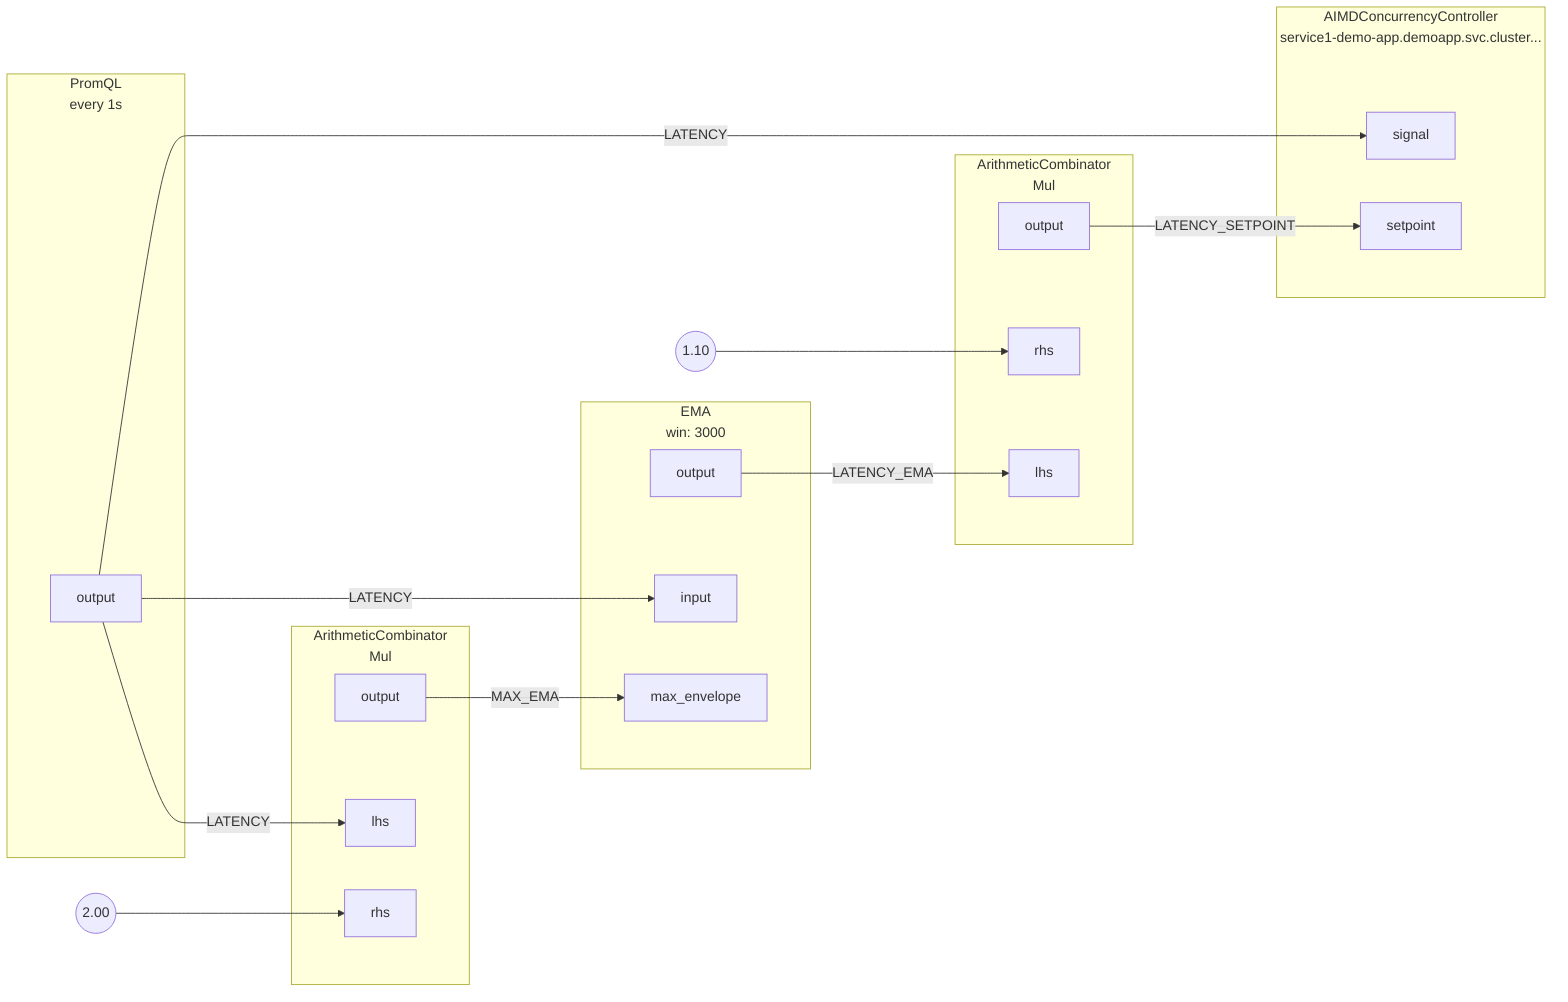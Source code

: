 flowchart LR
subgraph root.0[<center>PromQL<br/>every 1s</center>]
subgraph root.0_outports[ ]
style root.0_outports fill:none,stroke:none
root.0output[output]
end
end
FakeConstant0((2.00))
FakeConstant0 --> root.1rhs
subgraph root.1[<center>ArithmeticCombinator<br/>Mul</center>]
subgraph root.1_inports[ ]
style root.1_inports fill:none,stroke:none
root.1lhs[lhs]
root.1rhs[rhs]
end
subgraph root.1_outports[ ]
style root.1_outports fill:none,stroke:none
root.1output[output]
end
end
FakeConstant1((1.10))
FakeConstant1 --> root.2rhs
subgraph root.2[<center>ArithmeticCombinator<br/>Mul</center>]
subgraph root.2_inports[ ]
style root.2_inports fill:none,stroke:none
root.2lhs[lhs]
root.2rhs[rhs]
end
subgraph root.2_outports[ ]
style root.2_outports fill:none,stroke:none
root.2output[output]
end
end
subgraph root.3[<center>EMA<br/>win: 3000</center>]
subgraph root.3_inports[ ]
style root.3_inports fill:none,stroke:none
root.3input[input]
root.3max_envelope[max_envelope]
end
subgraph root.3_outports[ ]
style root.3_outports fill:none,stroke:none
root.3output[output]
end
end
subgraph root.4[<center>AIMDConcurrencyController<br/>service1-demo-app.demoapp.svc.cluster...</center>]
subgraph root.4_inports[ ]
style root.4_inports fill:none,stroke:none
root.4signal[signal]
root.4setpoint[setpoint]
end
subgraph root.4_outports[ ]
style root.4_outports fill:none,stroke:none
end
end
root.0output --> |LATENCY| root.1lhs
root.0output --> |LATENCY| root.3input
root.0output --> |LATENCY| root.4signal
root.1output --> |MAX_EMA| root.3max_envelope
root.2output --> |LATENCY_SETPOINT| root.4setpoint
root.3output --> |LATENCY_EMA| root.2lhs